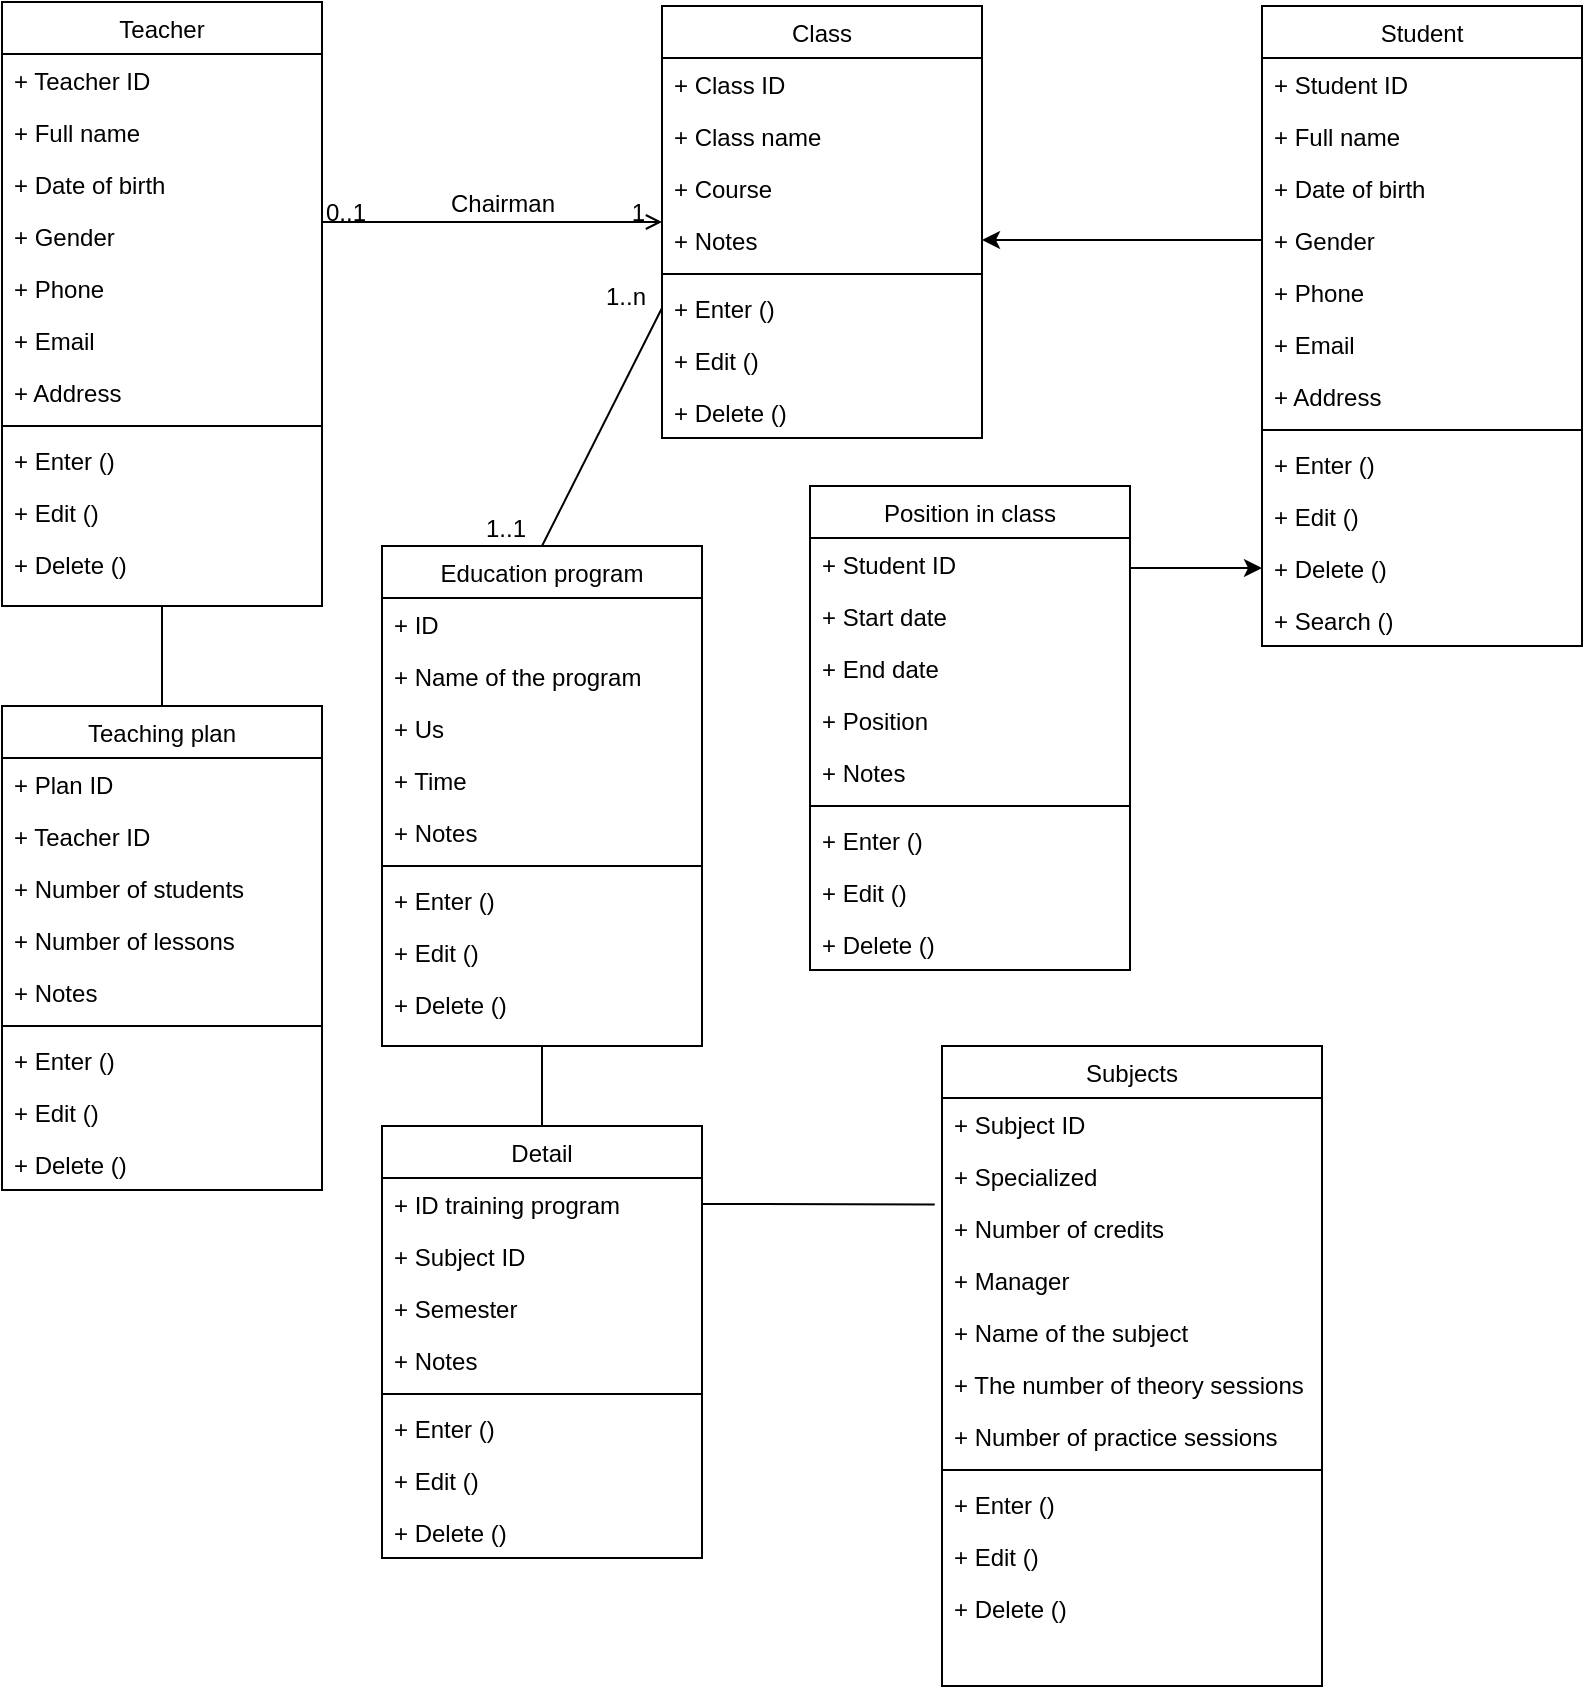 <mxfile version="13.1.14" type="github"><diagram id="C5RBs43oDa-KdzZeNtuy" name="Page-1"><mxGraphModel dx="1446" dy="559" grid="1" gridSize="10" guides="1" tooltips="1" connect="1" arrows="1" fold="1" page="1" pageScale="1" pageWidth="827" pageHeight="1169" math="0" shadow="0"><root><mxCell id="WIyWlLk6GJQsqaUBKTNV-0"/><mxCell id="WIyWlLk6GJQsqaUBKTNV-1" parent="WIyWlLk6GJQsqaUBKTNV-0"/><mxCell id="zkfFHV4jXpPFQw0GAbJ--26" value="" style="endArrow=open;shadow=0;strokeWidth=1;strokeColor=#000000;rounded=0;endFill=1;edgeStyle=elbowEdgeStyle;elbow=vertical;" parent="WIyWlLk6GJQsqaUBKTNV-1" source="zkfFHV4jXpPFQw0GAbJ--0" target="zkfFHV4jXpPFQw0GAbJ--17" edge="1"><mxGeometry x="0.5" y="41" relative="1" as="geometry"><mxPoint x="380" y="192" as="sourcePoint"/><mxPoint x="540" y="192" as="targetPoint"/><mxPoint x="-40" y="32" as="offset"/></mxGeometry></mxCell><mxCell id="zkfFHV4jXpPFQw0GAbJ--27" value="0..1" style="resizable=0;align=left;verticalAlign=bottom;labelBackgroundColor=none;fontSize=12;" parent="zkfFHV4jXpPFQw0GAbJ--26" connectable="0" vertex="1"><mxGeometry x="-1" relative="1" as="geometry"><mxPoint y="4" as="offset"/></mxGeometry></mxCell><mxCell id="zkfFHV4jXpPFQw0GAbJ--28" value="1" style="resizable=0;align=right;verticalAlign=bottom;labelBackgroundColor=none;fontSize=12;" parent="zkfFHV4jXpPFQw0GAbJ--26" connectable="0" vertex="1"><mxGeometry x="1" relative="1" as="geometry"><mxPoint x="-7" y="4" as="offset"/></mxGeometry></mxCell><mxCell id="zkfFHV4jXpPFQw0GAbJ--29" value="Chairman" style="text;html=1;resizable=0;points=[];;align=center;verticalAlign=middle;labelBackgroundColor=none;rounded=0;shadow=0;strokeWidth=1;fontSize=12;" parent="zkfFHV4jXpPFQw0GAbJ--26" vertex="1" connectable="0"><mxGeometry x="0.5" y="49" relative="1" as="geometry"><mxPoint x="-38" y="40" as="offset"/></mxGeometry></mxCell><mxCell id="yVUTnJ3X7fO2jYdqnA84-6" value="+ Edit ()" style="text;align=left;verticalAlign=top;spacingLeft=4;spacingRight=4;overflow=hidden;rotatable=0;points=[[0,0.5],[1,0.5]];portConstraint=eastwest;rounded=0;shadow=0;html=0;" vertex="1" parent="WIyWlLk6GJQsqaUBKTNV-1"><mxGeometry x="10" y="280" width="160" height="26" as="geometry"/></mxCell><mxCell id="yVUTnJ3X7fO2jYdqnA84-7" value="+ Delete ()" style="text;align=left;verticalAlign=top;spacingLeft=4;spacingRight=4;overflow=hidden;rotatable=0;points=[[0,0.5],[1,0.5]];portConstraint=eastwest;rounded=0;shadow=0;html=0;" vertex="1" parent="WIyWlLk6GJQsqaUBKTNV-1"><mxGeometry x="10" y="306" width="160" height="26" as="geometry"/></mxCell><mxCell id="yVUTnJ3X7fO2jYdqnA84-20" value="+ Search ()" style="text;align=left;verticalAlign=top;spacingLeft=4;spacingRight=4;overflow=hidden;rotatable=0;points=[[0,0.5],[1,0.5]];portConstraint=eastwest;rounded=0;shadow=0;html=0;" vertex="1" parent="WIyWlLk6GJQsqaUBKTNV-1"><mxGeometry x="640" y="334" width="160" height="26" as="geometry"/></mxCell><mxCell id="yVUTnJ3X7fO2jYdqnA84-8" value="Student" style="swimlane;fontStyle=0;align=center;verticalAlign=top;childLayout=stackLayout;horizontal=1;startSize=26;horizontalStack=0;resizeParent=1;resizeLast=0;collapsible=1;marginBottom=0;rounded=0;shadow=0;strokeWidth=1;" vertex="1" parent="WIyWlLk6GJQsqaUBKTNV-1"><mxGeometry x="640" y="40" width="160" height="320" as="geometry"><mxRectangle x="230" y="140" width="160" height="26" as="alternateBounds"/></mxGeometry></mxCell><mxCell id="yVUTnJ3X7fO2jYdqnA84-9" value="+ Student ID" style="text;align=left;verticalAlign=top;spacingLeft=4;spacingRight=4;overflow=hidden;rotatable=0;points=[[0,0.5],[1,0.5]];portConstraint=eastwest;" vertex="1" parent="yVUTnJ3X7fO2jYdqnA84-8"><mxGeometry y="26" width="160" height="26" as="geometry"/></mxCell><mxCell id="yVUTnJ3X7fO2jYdqnA84-10" value="+ Full name" style="text;align=left;verticalAlign=top;spacingLeft=4;spacingRight=4;overflow=hidden;rotatable=0;points=[[0,0.5],[1,0.5]];portConstraint=eastwest;rounded=0;shadow=0;html=0;" vertex="1" parent="yVUTnJ3X7fO2jYdqnA84-8"><mxGeometry y="52" width="160" height="26" as="geometry"/></mxCell><mxCell id="yVUTnJ3X7fO2jYdqnA84-11" value="+ Date of birth&#10;" style="text;align=left;verticalAlign=top;spacingLeft=4;spacingRight=4;overflow=hidden;rotatable=0;points=[[0,0.5],[1,0.5]];portConstraint=eastwest;rounded=0;shadow=0;html=0;" vertex="1" parent="yVUTnJ3X7fO2jYdqnA84-8"><mxGeometry y="78" width="160" height="26" as="geometry"/></mxCell><mxCell id="yVUTnJ3X7fO2jYdqnA84-12" value="+ Gender" style="text;align=left;verticalAlign=top;spacingLeft=4;spacingRight=4;overflow=hidden;rotatable=0;points=[[0,0.5],[1,0.5]];portConstraint=eastwest;rounded=0;shadow=0;html=0;" vertex="1" parent="yVUTnJ3X7fO2jYdqnA84-8"><mxGeometry y="104" width="160" height="26" as="geometry"/></mxCell><mxCell id="yVUTnJ3X7fO2jYdqnA84-13" value="+ Phone" style="text;align=left;verticalAlign=top;spacingLeft=4;spacingRight=4;overflow=hidden;rotatable=0;points=[[0,0.5],[1,0.5]];portConstraint=eastwest;rounded=0;shadow=0;html=0;" vertex="1" parent="yVUTnJ3X7fO2jYdqnA84-8"><mxGeometry y="130" width="160" height="26" as="geometry"/></mxCell><mxCell id="yVUTnJ3X7fO2jYdqnA84-14" value="+ Email" style="text;align=left;verticalAlign=top;spacingLeft=4;spacingRight=4;overflow=hidden;rotatable=0;points=[[0,0.5],[1,0.5]];portConstraint=eastwest;rounded=0;shadow=0;html=0;" vertex="1" parent="yVUTnJ3X7fO2jYdqnA84-8"><mxGeometry y="156" width="160" height="26" as="geometry"/></mxCell><mxCell id="yVUTnJ3X7fO2jYdqnA84-15" value="+ Address" style="text;align=left;verticalAlign=top;spacingLeft=4;spacingRight=4;overflow=hidden;rotatable=0;points=[[0,0.5],[1,0.5]];portConstraint=eastwest;rounded=0;shadow=0;html=0;" vertex="1" parent="yVUTnJ3X7fO2jYdqnA84-8"><mxGeometry y="182" width="160" height="26" as="geometry"/></mxCell><mxCell id="yVUTnJ3X7fO2jYdqnA84-16" value="" style="line;html=1;strokeWidth=1;align=left;verticalAlign=middle;spacingTop=-1;spacingLeft=3;spacingRight=3;rotatable=0;labelPosition=right;points=[];portConstraint=eastwest;" vertex="1" parent="yVUTnJ3X7fO2jYdqnA84-8"><mxGeometry y="208" width="160" height="8" as="geometry"/></mxCell><mxCell id="yVUTnJ3X7fO2jYdqnA84-17" value="+ Enter ()" style="text;align=left;verticalAlign=top;spacingLeft=4;spacingRight=4;overflow=hidden;rotatable=0;points=[[0,0.5],[1,0.5]];portConstraint=eastwest;rounded=0;shadow=0;html=0;" vertex="1" parent="yVUTnJ3X7fO2jYdqnA84-8"><mxGeometry y="216" width="160" height="26" as="geometry"/></mxCell><mxCell id="yVUTnJ3X7fO2jYdqnA84-18" value="+ Edit ()" style="text;align=left;verticalAlign=top;spacingLeft=4;spacingRight=4;overflow=hidden;rotatable=0;points=[[0,0.5],[1,0.5]];portConstraint=eastwest;rounded=0;shadow=0;html=0;" vertex="1" parent="yVUTnJ3X7fO2jYdqnA84-8"><mxGeometry y="242" width="160" height="26" as="geometry"/></mxCell><mxCell id="yVUTnJ3X7fO2jYdqnA84-19" value="+ Delete ()" style="text;align=left;verticalAlign=top;spacingLeft=4;spacingRight=4;overflow=hidden;rotatable=0;points=[[0,0.5],[1,0.5]];portConstraint=eastwest;rounded=0;shadow=0;html=0;" vertex="1" parent="yVUTnJ3X7fO2jYdqnA84-8"><mxGeometry y="268" width="160" height="26" as="geometry"/></mxCell><mxCell id="yVUTnJ3X7fO2jYdqnA84-26" value="" style="endArrow=none;html=1;exitX=0.5;exitY=0;exitDx=0;exitDy=0;entryX=0;entryY=0.5;entryDx=0;entryDy=0;" edge="1" parent="WIyWlLk6GJQsqaUBKTNV-1" source="zkfFHV4jXpPFQw0GAbJ--6" target="zkfFHV4jXpPFQw0GAbJ--22"><mxGeometry width="50" height="50" relative="1" as="geometry"><mxPoint x="390" y="420" as="sourcePoint"/><mxPoint x="515" y="250" as="targetPoint"/></mxGeometry></mxCell><mxCell id="yVUTnJ3X7fO2jYdqnA84-27" value="1..1" style="resizable=0;align=left;verticalAlign=bottom;labelBackgroundColor=none;fontSize=12;" connectable="0" vertex="1" parent="WIyWlLk6GJQsqaUBKTNV-1"><mxGeometry x="250" y="306" as="geometry"><mxPoint y="4" as="offset"/></mxGeometry></mxCell><mxCell id="yVUTnJ3X7fO2jYdqnA84-28" value="1..n" style="resizable=0;align=left;verticalAlign=bottom;labelBackgroundColor=none;fontSize=12;" connectable="0" vertex="1" parent="WIyWlLk6GJQsqaUBKTNV-1"><mxGeometry x="310" y="190" as="geometry"><mxPoint y="4" as="offset"/></mxGeometry></mxCell><mxCell id="yVUTnJ3X7fO2jYdqnA84-39" value="" style="endArrow=none;html=1;exitX=0.5;exitY=0;exitDx=0;exitDy=0;entryX=0.5;entryY=1;entryDx=0;entryDy=0;" edge="1" parent="WIyWlLk6GJQsqaUBKTNV-1" source="yVUTnJ3X7fO2jYdqnA84-29" target="zkfFHV4jXpPFQw0GAbJ--0"><mxGeometry width="50" height="50" relative="1" as="geometry"><mxPoint x="130" y="390" as="sourcePoint"/><mxPoint x="90" y="350" as="targetPoint"/></mxGeometry></mxCell><mxCell id="zkfFHV4jXpPFQw0GAbJ--0" value="Teacher" style="swimlane;fontStyle=0;align=center;verticalAlign=top;childLayout=stackLayout;horizontal=1;startSize=26;horizontalStack=0;resizeParent=1;resizeLast=0;collapsible=1;marginBottom=0;rounded=0;shadow=0;strokeWidth=1;" parent="WIyWlLk6GJQsqaUBKTNV-1" vertex="1"><mxGeometry x="10" y="38" width="160" height="302" as="geometry"><mxRectangle x="230" y="140" width="160" height="26" as="alternateBounds"/></mxGeometry></mxCell><mxCell id="zkfFHV4jXpPFQw0GAbJ--1" value="+ Teacher ID" style="text;align=left;verticalAlign=top;spacingLeft=4;spacingRight=4;overflow=hidden;rotatable=0;points=[[0,0.5],[1,0.5]];portConstraint=eastwest;" parent="zkfFHV4jXpPFQw0GAbJ--0" vertex="1"><mxGeometry y="26" width="160" height="26" as="geometry"/></mxCell><mxCell id="zkfFHV4jXpPFQw0GAbJ--2" value="+ Full name" style="text;align=left;verticalAlign=top;spacingLeft=4;spacingRight=4;overflow=hidden;rotatable=0;points=[[0,0.5],[1,0.5]];portConstraint=eastwest;rounded=0;shadow=0;html=0;" parent="zkfFHV4jXpPFQw0GAbJ--0" vertex="1"><mxGeometry y="52" width="160" height="26" as="geometry"/></mxCell><mxCell id="zkfFHV4jXpPFQw0GAbJ--3" value="+ Date of birth&#10;" style="text;align=left;verticalAlign=top;spacingLeft=4;spacingRight=4;overflow=hidden;rotatable=0;points=[[0,0.5],[1,0.5]];portConstraint=eastwest;rounded=0;shadow=0;html=0;" parent="zkfFHV4jXpPFQw0GAbJ--0" vertex="1"><mxGeometry y="78" width="160" height="26" as="geometry"/></mxCell><mxCell id="yVUTnJ3X7fO2jYdqnA84-1" value="+ Gender" style="text;align=left;verticalAlign=top;spacingLeft=4;spacingRight=4;overflow=hidden;rotatable=0;points=[[0,0.5],[1,0.5]];portConstraint=eastwest;rounded=0;shadow=0;html=0;" vertex="1" parent="zkfFHV4jXpPFQw0GAbJ--0"><mxGeometry y="104" width="160" height="26" as="geometry"/></mxCell><mxCell id="yVUTnJ3X7fO2jYdqnA84-2" value="+ Phone" style="text;align=left;verticalAlign=top;spacingLeft=4;spacingRight=4;overflow=hidden;rotatable=0;points=[[0,0.5],[1,0.5]];portConstraint=eastwest;rounded=0;shadow=0;html=0;" vertex="1" parent="zkfFHV4jXpPFQw0GAbJ--0"><mxGeometry y="130" width="160" height="26" as="geometry"/></mxCell><mxCell id="yVUTnJ3X7fO2jYdqnA84-4" value="+ Email" style="text;align=left;verticalAlign=top;spacingLeft=4;spacingRight=4;overflow=hidden;rotatable=0;points=[[0,0.5],[1,0.5]];portConstraint=eastwest;rounded=0;shadow=0;html=0;" vertex="1" parent="zkfFHV4jXpPFQw0GAbJ--0"><mxGeometry y="156" width="160" height="26" as="geometry"/></mxCell><mxCell id="yVUTnJ3X7fO2jYdqnA84-3" value="+ Address" style="text;align=left;verticalAlign=top;spacingLeft=4;spacingRight=4;overflow=hidden;rotatable=0;points=[[0,0.5],[1,0.5]];portConstraint=eastwest;rounded=0;shadow=0;html=0;" vertex="1" parent="zkfFHV4jXpPFQw0GAbJ--0"><mxGeometry y="182" width="160" height="26" as="geometry"/></mxCell><mxCell id="zkfFHV4jXpPFQw0GAbJ--4" value="" style="line;html=1;strokeWidth=1;align=left;verticalAlign=middle;spacingTop=-1;spacingLeft=3;spacingRight=3;rotatable=0;labelPosition=right;points=[];portConstraint=eastwest;" parent="zkfFHV4jXpPFQw0GAbJ--0" vertex="1"><mxGeometry y="208" width="160" height="8" as="geometry"/></mxCell><mxCell id="yVUTnJ3X7fO2jYdqnA84-5" value="+ Enter ()" style="text;align=left;verticalAlign=top;spacingLeft=4;spacingRight=4;overflow=hidden;rotatable=0;points=[[0,0.5],[1,0.5]];portConstraint=eastwest;rounded=0;shadow=0;html=0;" vertex="1" parent="zkfFHV4jXpPFQw0GAbJ--0"><mxGeometry y="216" width="160" height="26" as="geometry"/></mxCell><mxCell id="yVUTnJ3X7fO2jYdqnA84-29" value="Teaching plan" style="swimlane;fontStyle=0;align=center;verticalAlign=top;childLayout=stackLayout;horizontal=1;startSize=26;horizontalStack=0;resizeParent=1;resizeLast=0;collapsible=1;marginBottom=0;rounded=0;shadow=0;strokeWidth=1;" vertex="1" parent="WIyWlLk6GJQsqaUBKTNV-1"><mxGeometry x="10" y="390" width="160" height="242" as="geometry"><mxRectangle x="130" y="380" width="160" height="26" as="alternateBounds"/></mxGeometry></mxCell><mxCell id="yVUTnJ3X7fO2jYdqnA84-30" value="+ Plan ID" style="text;align=left;verticalAlign=top;spacingLeft=4;spacingRight=4;overflow=hidden;rotatable=0;points=[[0,0.5],[1,0.5]];portConstraint=eastwest;" vertex="1" parent="yVUTnJ3X7fO2jYdqnA84-29"><mxGeometry y="26" width="160" height="26" as="geometry"/></mxCell><mxCell id="yVUTnJ3X7fO2jYdqnA84-31" value="+ Teacher ID" style="text;align=left;verticalAlign=top;spacingLeft=4;spacingRight=4;overflow=hidden;rotatable=0;points=[[0,0.5],[1,0.5]];portConstraint=eastwest;rounded=0;shadow=0;html=0;" vertex="1" parent="yVUTnJ3X7fO2jYdqnA84-29"><mxGeometry y="52" width="160" height="26" as="geometry"/></mxCell><mxCell id="yVUTnJ3X7fO2jYdqnA84-32" value="+ Number of students" style="text;align=left;verticalAlign=top;spacingLeft=4;spacingRight=4;overflow=hidden;rotatable=0;points=[[0,0.5],[1,0.5]];portConstraint=eastwest;fontStyle=0" vertex="1" parent="yVUTnJ3X7fO2jYdqnA84-29"><mxGeometry y="78" width="160" height="26" as="geometry"/></mxCell><mxCell id="yVUTnJ3X7fO2jYdqnA84-33" value="+ Number of lessons" style="text;align=left;verticalAlign=top;spacingLeft=4;spacingRight=4;overflow=hidden;rotatable=0;points=[[0,0.5],[1,0.5]];portConstraint=eastwest;" vertex="1" parent="yVUTnJ3X7fO2jYdqnA84-29"><mxGeometry y="104" width="160" height="26" as="geometry"/></mxCell><mxCell id="yVUTnJ3X7fO2jYdqnA84-34" value="+ Notes" style="text;align=left;verticalAlign=top;spacingLeft=4;spacingRight=4;overflow=hidden;rotatable=0;points=[[0,0.5],[1,0.5]];portConstraint=eastwest;rounded=0;shadow=0;html=0;" vertex="1" parent="yVUTnJ3X7fO2jYdqnA84-29"><mxGeometry y="130" width="160" height="26" as="geometry"/></mxCell><mxCell id="yVUTnJ3X7fO2jYdqnA84-35" value="" style="line;html=1;strokeWidth=1;align=left;verticalAlign=middle;spacingTop=-1;spacingLeft=3;spacingRight=3;rotatable=0;labelPosition=right;points=[];portConstraint=eastwest;" vertex="1" parent="yVUTnJ3X7fO2jYdqnA84-29"><mxGeometry y="156" width="160" height="8" as="geometry"/></mxCell><mxCell id="yVUTnJ3X7fO2jYdqnA84-36" value="+ Enter ()" style="text;align=left;verticalAlign=top;spacingLeft=4;spacingRight=4;overflow=hidden;rotatable=0;points=[[0,0.5],[1,0.5]];portConstraint=eastwest;rounded=0;shadow=0;html=0;" vertex="1" parent="yVUTnJ3X7fO2jYdqnA84-29"><mxGeometry y="164" width="160" height="26" as="geometry"/></mxCell><mxCell id="yVUTnJ3X7fO2jYdqnA84-37" value="+ Edit ()" style="text;align=left;verticalAlign=top;spacingLeft=4;spacingRight=4;overflow=hidden;rotatable=0;points=[[0,0.5],[1,0.5]];portConstraint=eastwest;rounded=0;shadow=0;html=0;" vertex="1" parent="yVUTnJ3X7fO2jYdqnA84-29"><mxGeometry y="190" width="160" height="26" as="geometry"/></mxCell><mxCell id="yVUTnJ3X7fO2jYdqnA84-38" value="+ Delete ()" style="text;align=left;verticalAlign=top;spacingLeft=4;spacingRight=4;overflow=hidden;rotatable=0;points=[[0,0.5],[1,0.5]];portConstraint=eastwest;rounded=0;shadow=0;html=0;" vertex="1" parent="yVUTnJ3X7fO2jYdqnA84-29"><mxGeometry y="216" width="160" height="26" as="geometry"/></mxCell><mxCell id="zkfFHV4jXpPFQw0GAbJ--6" value="Education program" style="swimlane;fontStyle=0;align=center;verticalAlign=top;childLayout=stackLayout;horizontal=1;startSize=26;horizontalStack=0;resizeParent=1;resizeLast=0;collapsible=1;marginBottom=0;rounded=0;shadow=0;strokeWidth=1;" parent="WIyWlLk6GJQsqaUBKTNV-1" vertex="1"><mxGeometry x="200" y="310" width="160" height="250" as="geometry"><mxRectangle x="130" y="380" width="160" height="26" as="alternateBounds"/></mxGeometry></mxCell><mxCell id="zkfFHV4jXpPFQw0GAbJ--7" value="+ ID" style="text;align=left;verticalAlign=top;spacingLeft=4;spacingRight=4;overflow=hidden;rotatable=0;points=[[0,0.5],[1,0.5]];portConstraint=eastwest;" parent="zkfFHV4jXpPFQw0GAbJ--6" vertex="1"><mxGeometry y="26" width="160" height="26" as="geometry"/></mxCell><mxCell id="zkfFHV4jXpPFQw0GAbJ--8" value="+ Name of the program" style="text;align=left;verticalAlign=top;spacingLeft=4;spacingRight=4;overflow=hidden;rotatable=0;points=[[0,0.5],[1,0.5]];portConstraint=eastwest;rounded=0;shadow=0;html=0;" parent="zkfFHV4jXpPFQw0GAbJ--6" vertex="1"><mxGeometry y="52" width="160" height="26" as="geometry"/></mxCell><mxCell id="zkfFHV4jXpPFQw0GAbJ--10" value="+ Us" style="text;align=left;verticalAlign=top;spacingLeft=4;spacingRight=4;overflow=hidden;rotatable=0;points=[[0,0.5],[1,0.5]];portConstraint=eastwest;fontStyle=0" parent="zkfFHV4jXpPFQw0GAbJ--6" vertex="1"><mxGeometry y="78" width="160" height="26" as="geometry"/></mxCell><mxCell id="zkfFHV4jXpPFQw0GAbJ--11" value="+ Time" style="text;align=left;verticalAlign=top;spacingLeft=4;spacingRight=4;overflow=hidden;rotatable=0;points=[[0,0.5],[1,0.5]];portConstraint=eastwest;" parent="zkfFHV4jXpPFQw0GAbJ--6" vertex="1"><mxGeometry y="104" width="160" height="26" as="geometry"/></mxCell><mxCell id="yVUTnJ3X7fO2jYdqnA84-22" value="+ Notes" style="text;align=left;verticalAlign=top;spacingLeft=4;spacingRight=4;overflow=hidden;rotatable=0;points=[[0,0.5],[1,0.5]];portConstraint=eastwest;rounded=0;shadow=0;html=0;" vertex="1" parent="zkfFHV4jXpPFQw0GAbJ--6"><mxGeometry y="130" width="160" height="26" as="geometry"/></mxCell><mxCell id="zkfFHV4jXpPFQw0GAbJ--9" value="" style="line;html=1;strokeWidth=1;align=left;verticalAlign=middle;spacingTop=-1;spacingLeft=3;spacingRight=3;rotatable=0;labelPosition=right;points=[];portConstraint=eastwest;" parent="zkfFHV4jXpPFQw0GAbJ--6" vertex="1"><mxGeometry y="156" width="160" height="8" as="geometry"/></mxCell><mxCell id="yVUTnJ3X7fO2jYdqnA84-24" value="+ Enter ()" style="text;align=left;verticalAlign=top;spacingLeft=4;spacingRight=4;overflow=hidden;rotatable=0;points=[[0,0.5],[1,0.5]];portConstraint=eastwest;rounded=0;shadow=0;html=0;" vertex="1" parent="zkfFHV4jXpPFQw0GAbJ--6"><mxGeometry y="164" width="160" height="26" as="geometry"/></mxCell><mxCell id="yVUTnJ3X7fO2jYdqnA84-23" value="+ Edit ()" style="text;align=left;verticalAlign=top;spacingLeft=4;spacingRight=4;overflow=hidden;rotatable=0;points=[[0,0.5],[1,0.5]];portConstraint=eastwest;rounded=0;shadow=0;html=0;" vertex="1" parent="zkfFHV4jXpPFQw0GAbJ--6"><mxGeometry y="190" width="160" height="26" as="geometry"/></mxCell><mxCell id="yVUTnJ3X7fO2jYdqnA84-25" value="+ Delete ()" style="text;align=left;verticalAlign=top;spacingLeft=4;spacingRight=4;overflow=hidden;rotatable=0;points=[[0,0.5],[1,0.5]];portConstraint=eastwest;rounded=0;shadow=0;html=0;" vertex="1" parent="zkfFHV4jXpPFQw0GAbJ--6"><mxGeometry y="216" width="160" height="20" as="geometry"/></mxCell><mxCell id="zkfFHV4jXpPFQw0GAbJ--17" value="Class" style="swimlane;fontStyle=0;align=center;verticalAlign=top;childLayout=stackLayout;horizontal=1;startSize=26;horizontalStack=0;resizeParent=1;resizeLast=0;collapsible=1;marginBottom=0;rounded=0;shadow=0;strokeWidth=1;" parent="WIyWlLk6GJQsqaUBKTNV-1" vertex="1"><mxGeometry x="340" y="40" width="160" height="216" as="geometry"><mxRectangle x="550" y="140" width="160" height="26" as="alternateBounds"/></mxGeometry></mxCell><mxCell id="zkfFHV4jXpPFQw0GAbJ--18" value="+ Class ID" style="text;align=left;verticalAlign=top;spacingLeft=4;spacingRight=4;overflow=hidden;rotatable=0;points=[[0,0.5],[1,0.5]];portConstraint=eastwest;" parent="zkfFHV4jXpPFQw0GAbJ--17" vertex="1"><mxGeometry y="26" width="160" height="26" as="geometry"/></mxCell><mxCell id="zkfFHV4jXpPFQw0GAbJ--19" value="+ Class name" style="text;align=left;verticalAlign=top;spacingLeft=4;spacingRight=4;overflow=hidden;rotatable=0;points=[[0,0.5],[1,0.5]];portConstraint=eastwest;rounded=0;shadow=0;html=0;" parent="zkfFHV4jXpPFQw0GAbJ--17" vertex="1"><mxGeometry y="52" width="160" height="26" as="geometry"/></mxCell><mxCell id="zkfFHV4jXpPFQw0GAbJ--20" value="+ Course" style="text;align=left;verticalAlign=top;spacingLeft=4;spacingRight=4;overflow=hidden;rotatable=0;points=[[0,0.5],[1,0.5]];portConstraint=eastwest;rounded=0;shadow=0;html=0;" parent="zkfFHV4jXpPFQw0GAbJ--17" vertex="1"><mxGeometry y="78" width="160" height="26" as="geometry"/></mxCell><mxCell id="zkfFHV4jXpPFQw0GAbJ--21" value="+ Notes" style="text;align=left;verticalAlign=top;spacingLeft=4;spacingRight=4;overflow=hidden;rotatable=0;points=[[0,0.5],[1,0.5]];portConstraint=eastwest;rounded=0;shadow=0;html=0;" parent="zkfFHV4jXpPFQw0GAbJ--17" vertex="1"><mxGeometry y="104" width="160" height="26" as="geometry"/></mxCell><mxCell id="zkfFHV4jXpPFQw0GAbJ--23" value="" style="line;html=1;strokeWidth=1;align=left;verticalAlign=middle;spacingTop=-1;spacingLeft=3;spacingRight=3;rotatable=0;labelPosition=right;points=[];portConstraint=eastwest;" parent="zkfFHV4jXpPFQw0GAbJ--17" vertex="1"><mxGeometry y="130" width="160" height="8" as="geometry"/></mxCell><mxCell id="zkfFHV4jXpPFQw0GAbJ--22" value="+ Enter ()" style="text;align=left;verticalAlign=top;spacingLeft=4;spacingRight=4;overflow=hidden;rotatable=0;points=[[0,0.5],[1,0.5]];portConstraint=eastwest;rounded=0;shadow=0;html=0;" parent="zkfFHV4jXpPFQw0GAbJ--17" vertex="1"><mxGeometry y="138" width="160" height="26" as="geometry"/></mxCell><mxCell id="zkfFHV4jXpPFQw0GAbJ--24" value="+ Edit ()" style="text;align=left;verticalAlign=top;spacingLeft=4;spacingRight=4;overflow=hidden;rotatable=0;points=[[0,0.5],[1,0.5]];portConstraint=eastwest;" parent="zkfFHV4jXpPFQw0GAbJ--17" vertex="1"><mxGeometry y="164" width="160" height="26" as="geometry"/></mxCell><mxCell id="zkfFHV4jXpPFQw0GAbJ--25" value="+ Delete ()" style="text;align=left;verticalAlign=top;spacingLeft=4;spacingRight=4;overflow=hidden;rotatable=0;points=[[0,0.5],[1,0.5]];portConstraint=eastwest;" parent="zkfFHV4jXpPFQw0GAbJ--17" vertex="1"><mxGeometry y="190" width="160" height="26" as="geometry"/></mxCell><mxCell id="yVUTnJ3X7fO2jYdqnA84-64" style="edgeStyle=orthogonalEdgeStyle;rounded=0;orthogonalLoop=1;jettySize=auto;html=1;exitX=0;exitY=0.5;exitDx=0;exitDy=0;" edge="1" parent="WIyWlLk6GJQsqaUBKTNV-1" source="yVUTnJ3X7fO2jYdqnA84-12" target="zkfFHV4jXpPFQw0GAbJ--21"><mxGeometry relative="1" as="geometry"/></mxCell><mxCell id="yVUTnJ3X7fO2jYdqnA84-65" value="Detail" style="swimlane;fontStyle=0;align=center;verticalAlign=top;childLayout=stackLayout;horizontal=1;startSize=26;horizontalStack=0;resizeParent=1;resizeLast=0;collapsible=1;marginBottom=0;rounded=0;shadow=0;strokeWidth=1;" vertex="1" parent="WIyWlLk6GJQsqaUBKTNV-1"><mxGeometry x="200" y="600" width="160" height="216" as="geometry"><mxRectangle x="550" y="140" width="160" height="26" as="alternateBounds"/></mxGeometry></mxCell><mxCell id="yVUTnJ3X7fO2jYdqnA84-66" value="+ ID training program" style="text;align=left;verticalAlign=top;spacingLeft=4;spacingRight=4;overflow=hidden;rotatable=0;points=[[0,0.5],[1,0.5]];portConstraint=eastwest;" vertex="1" parent="yVUTnJ3X7fO2jYdqnA84-65"><mxGeometry y="26" width="160" height="26" as="geometry"/></mxCell><mxCell id="yVUTnJ3X7fO2jYdqnA84-67" value="+ Subject ID" style="text;align=left;verticalAlign=top;spacingLeft=4;spacingRight=4;overflow=hidden;rotatable=0;points=[[0,0.5],[1,0.5]];portConstraint=eastwest;rounded=0;shadow=0;html=0;" vertex="1" parent="yVUTnJ3X7fO2jYdqnA84-65"><mxGeometry y="52" width="160" height="26" as="geometry"/></mxCell><mxCell id="yVUTnJ3X7fO2jYdqnA84-68" value="+ Semester" style="text;align=left;verticalAlign=top;spacingLeft=4;spacingRight=4;overflow=hidden;rotatable=0;points=[[0,0.5],[1,0.5]];portConstraint=eastwest;rounded=0;shadow=0;html=0;" vertex="1" parent="yVUTnJ3X7fO2jYdqnA84-65"><mxGeometry y="78" width="160" height="26" as="geometry"/></mxCell><mxCell id="yVUTnJ3X7fO2jYdqnA84-69" value="+ Notes" style="text;align=left;verticalAlign=top;spacingLeft=4;spacingRight=4;overflow=hidden;rotatable=0;points=[[0,0.5],[1,0.5]];portConstraint=eastwest;rounded=0;shadow=0;html=0;" vertex="1" parent="yVUTnJ3X7fO2jYdqnA84-65"><mxGeometry y="104" width="160" height="26" as="geometry"/></mxCell><mxCell id="yVUTnJ3X7fO2jYdqnA84-70" value="" style="line;html=1;strokeWidth=1;align=left;verticalAlign=middle;spacingTop=-1;spacingLeft=3;spacingRight=3;rotatable=0;labelPosition=right;points=[];portConstraint=eastwest;" vertex="1" parent="yVUTnJ3X7fO2jYdqnA84-65"><mxGeometry y="130" width="160" height="8" as="geometry"/></mxCell><mxCell id="yVUTnJ3X7fO2jYdqnA84-71" value="+ Enter ()" style="text;align=left;verticalAlign=top;spacingLeft=4;spacingRight=4;overflow=hidden;rotatable=0;points=[[0,0.5],[1,0.5]];portConstraint=eastwest;rounded=0;shadow=0;html=0;" vertex="1" parent="yVUTnJ3X7fO2jYdqnA84-65"><mxGeometry y="138" width="160" height="26" as="geometry"/></mxCell><mxCell id="yVUTnJ3X7fO2jYdqnA84-72" value="+ Edit ()" style="text;align=left;verticalAlign=top;spacingLeft=4;spacingRight=4;overflow=hidden;rotatable=0;points=[[0,0.5],[1,0.5]];portConstraint=eastwest;" vertex="1" parent="yVUTnJ3X7fO2jYdqnA84-65"><mxGeometry y="164" width="160" height="26" as="geometry"/></mxCell><mxCell id="yVUTnJ3X7fO2jYdqnA84-73" value="+ Delete ()" style="text;align=left;verticalAlign=top;spacingLeft=4;spacingRight=4;overflow=hidden;rotatable=0;points=[[0,0.5],[1,0.5]];portConstraint=eastwest;" vertex="1" parent="yVUTnJ3X7fO2jYdqnA84-65"><mxGeometry y="190" width="160" height="26" as="geometry"/></mxCell><mxCell id="yVUTnJ3X7fO2jYdqnA84-40" value="Position in class" style="swimlane;fontStyle=0;align=center;verticalAlign=top;childLayout=stackLayout;horizontal=1;startSize=26;horizontalStack=0;resizeParent=1;resizeLast=0;collapsible=1;marginBottom=0;rounded=0;shadow=0;strokeWidth=1;" vertex="1" parent="WIyWlLk6GJQsqaUBKTNV-1"><mxGeometry x="414" y="280" width="160" height="242" as="geometry"><mxRectangle x="130" y="380" width="160" height="26" as="alternateBounds"/></mxGeometry></mxCell><mxCell id="yVUTnJ3X7fO2jYdqnA84-41" value="+ Student ID" style="text;align=left;verticalAlign=top;spacingLeft=4;spacingRight=4;overflow=hidden;rotatable=0;points=[[0,0.5],[1,0.5]];portConstraint=eastwest;" vertex="1" parent="yVUTnJ3X7fO2jYdqnA84-40"><mxGeometry y="26" width="160" height="26" as="geometry"/></mxCell><mxCell id="yVUTnJ3X7fO2jYdqnA84-42" value="+ Start date" style="text;align=left;verticalAlign=top;spacingLeft=4;spacingRight=4;overflow=hidden;rotatable=0;points=[[0,0.5],[1,0.5]];portConstraint=eastwest;rounded=0;shadow=0;html=0;" vertex="1" parent="yVUTnJ3X7fO2jYdqnA84-40"><mxGeometry y="52" width="160" height="26" as="geometry"/></mxCell><mxCell id="yVUTnJ3X7fO2jYdqnA84-43" value="+ End date" style="text;align=left;verticalAlign=top;spacingLeft=4;spacingRight=4;overflow=hidden;rotatable=0;points=[[0,0.5],[1,0.5]];portConstraint=eastwest;fontStyle=0" vertex="1" parent="yVUTnJ3X7fO2jYdqnA84-40"><mxGeometry y="78" width="160" height="26" as="geometry"/></mxCell><mxCell id="yVUTnJ3X7fO2jYdqnA84-44" value="+ Position" style="text;align=left;verticalAlign=top;spacingLeft=4;spacingRight=4;overflow=hidden;rotatable=0;points=[[0,0.5],[1,0.5]];portConstraint=eastwest;" vertex="1" parent="yVUTnJ3X7fO2jYdqnA84-40"><mxGeometry y="104" width="160" height="26" as="geometry"/></mxCell><mxCell id="yVUTnJ3X7fO2jYdqnA84-45" value="+ Notes" style="text;align=left;verticalAlign=top;spacingLeft=4;spacingRight=4;overflow=hidden;rotatable=0;points=[[0,0.5],[1,0.5]];portConstraint=eastwest;rounded=0;shadow=0;html=0;" vertex="1" parent="yVUTnJ3X7fO2jYdqnA84-40"><mxGeometry y="130" width="160" height="26" as="geometry"/></mxCell><mxCell id="yVUTnJ3X7fO2jYdqnA84-46" value="" style="line;html=1;strokeWidth=1;align=left;verticalAlign=middle;spacingTop=-1;spacingLeft=3;spacingRight=3;rotatable=0;labelPosition=right;points=[];portConstraint=eastwest;" vertex="1" parent="yVUTnJ3X7fO2jYdqnA84-40"><mxGeometry y="156" width="160" height="8" as="geometry"/></mxCell><mxCell id="yVUTnJ3X7fO2jYdqnA84-47" value="+ Enter ()" style="text;align=left;verticalAlign=top;spacingLeft=4;spacingRight=4;overflow=hidden;rotatable=0;points=[[0,0.5],[1,0.5]];portConstraint=eastwest;rounded=0;shadow=0;html=0;" vertex="1" parent="yVUTnJ3X7fO2jYdqnA84-40"><mxGeometry y="164" width="160" height="26" as="geometry"/></mxCell><mxCell id="yVUTnJ3X7fO2jYdqnA84-48" value="+ Edit ()" style="text;align=left;verticalAlign=top;spacingLeft=4;spacingRight=4;overflow=hidden;rotatable=0;points=[[0,0.5],[1,0.5]];portConstraint=eastwest;rounded=0;shadow=0;html=0;" vertex="1" parent="yVUTnJ3X7fO2jYdqnA84-40"><mxGeometry y="190" width="160" height="26" as="geometry"/></mxCell><mxCell id="yVUTnJ3X7fO2jYdqnA84-49" value="+ Delete ()" style="text;align=left;verticalAlign=top;spacingLeft=4;spacingRight=4;overflow=hidden;rotatable=0;points=[[0,0.5],[1,0.5]];portConstraint=eastwest;rounded=0;shadow=0;html=0;" vertex="1" parent="yVUTnJ3X7fO2jYdqnA84-40"><mxGeometry y="216" width="160" height="26" as="geometry"/></mxCell><mxCell id="yVUTnJ3X7fO2jYdqnA84-74" style="edgeStyle=orthogonalEdgeStyle;rounded=0;orthogonalLoop=1;jettySize=auto;html=1;exitX=1;exitY=0.5;exitDx=0;exitDy=0;entryX=0;entryY=0.5;entryDx=0;entryDy=0;" edge="1" parent="WIyWlLk6GJQsqaUBKTNV-1" source="yVUTnJ3X7fO2jYdqnA84-41" target="yVUTnJ3X7fO2jYdqnA84-19"><mxGeometry relative="1" as="geometry"><Array as="points"><mxPoint x="574" y="321"/></Array></mxGeometry></mxCell><mxCell id="yVUTnJ3X7fO2jYdqnA84-51" value="Subjects" style="swimlane;fontStyle=0;align=center;verticalAlign=top;childLayout=stackLayout;horizontal=1;startSize=26;horizontalStack=0;resizeParent=1;resizeLast=0;collapsible=1;marginBottom=0;rounded=0;shadow=0;strokeWidth=1;" vertex="1" parent="WIyWlLk6GJQsqaUBKTNV-1"><mxGeometry x="480" y="560" width="190" height="320" as="geometry"><mxRectangle x="230" y="140" width="160" height="26" as="alternateBounds"/></mxGeometry></mxCell><mxCell id="yVUTnJ3X7fO2jYdqnA84-52" value="+ Subject ID" style="text;align=left;verticalAlign=top;spacingLeft=4;spacingRight=4;overflow=hidden;rotatable=0;points=[[0,0.5],[1,0.5]];portConstraint=eastwest;" vertex="1" parent="yVUTnJ3X7fO2jYdqnA84-51"><mxGeometry y="26" width="190" height="26" as="geometry"/></mxCell><mxCell id="yVUTnJ3X7fO2jYdqnA84-53" value="+ Specialized" style="text;align=left;verticalAlign=top;spacingLeft=4;spacingRight=4;overflow=hidden;rotatable=0;points=[[0,0.5],[1,0.5]];portConstraint=eastwest;rounded=0;shadow=0;html=0;" vertex="1" parent="yVUTnJ3X7fO2jYdqnA84-51"><mxGeometry y="52" width="190" height="26" as="geometry"/></mxCell><mxCell id="yVUTnJ3X7fO2jYdqnA84-54" value="+ Number of credits" style="text;align=left;verticalAlign=top;spacingLeft=4;spacingRight=4;overflow=hidden;rotatable=0;points=[[0,0.5],[1,0.5]];portConstraint=eastwest;rounded=0;shadow=0;html=0;" vertex="1" parent="yVUTnJ3X7fO2jYdqnA84-51"><mxGeometry y="78" width="190" height="26" as="geometry"/></mxCell><mxCell id="yVUTnJ3X7fO2jYdqnA84-55" value="+ Manager" style="text;align=left;verticalAlign=top;spacingLeft=4;spacingRight=4;overflow=hidden;rotatable=0;points=[[0,0.5],[1,0.5]];portConstraint=eastwest;rounded=0;shadow=0;html=0;" vertex="1" parent="yVUTnJ3X7fO2jYdqnA84-51"><mxGeometry y="104" width="190" height="26" as="geometry"/></mxCell><mxCell id="yVUTnJ3X7fO2jYdqnA84-56" value="+ Name of the subject" style="text;align=left;verticalAlign=top;spacingLeft=4;spacingRight=4;overflow=hidden;rotatable=0;points=[[0,0.5],[1,0.5]];portConstraint=eastwest;rounded=0;shadow=0;html=0;" vertex="1" parent="yVUTnJ3X7fO2jYdqnA84-51"><mxGeometry y="130" width="190" height="26" as="geometry"/></mxCell><mxCell id="yVUTnJ3X7fO2jYdqnA84-57" value="+ The number of theory sessions" style="text;align=left;verticalAlign=top;spacingLeft=4;spacingRight=4;overflow=hidden;rotatable=0;points=[[0,0.5],[1,0.5]];portConstraint=eastwest;rounded=0;shadow=0;html=0;" vertex="1" parent="yVUTnJ3X7fO2jYdqnA84-51"><mxGeometry y="156" width="190" height="26" as="geometry"/></mxCell><mxCell id="yVUTnJ3X7fO2jYdqnA84-58" value="+ Number of practice sessions" style="text;align=left;verticalAlign=top;spacingLeft=4;spacingRight=4;overflow=hidden;rotatable=0;points=[[0,0.5],[1,0.5]];portConstraint=eastwest;rounded=0;shadow=0;html=0;" vertex="1" parent="yVUTnJ3X7fO2jYdqnA84-51"><mxGeometry y="182" width="190" height="26" as="geometry"/></mxCell><mxCell id="yVUTnJ3X7fO2jYdqnA84-59" value="" style="line;html=1;strokeWidth=1;align=left;verticalAlign=middle;spacingTop=-1;spacingLeft=3;spacingRight=3;rotatable=0;labelPosition=right;points=[];portConstraint=eastwest;" vertex="1" parent="yVUTnJ3X7fO2jYdqnA84-51"><mxGeometry y="208" width="190" height="8" as="geometry"/></mxCell><mxCell id="yVUTnJ3X7fO2jYdqnA84-60" value="+ Enter ()" style="text;align=left;verticalAlign=top;spacingLeft=4;spacingRight=4;overflow=hidden;rotatable=0;points=[[0,0.5],[1,0.5]];portConstraint=eastwest;rounded=0;shadow=0;html=0;" vertex="1" parent="yVUTnJ3X7fO2jYdqnA84-51"><mxGeometry y="216" width="190" height="26" as="geometry"/></mxCell><mxCell id="yVUTnJ3X7fO2jYdqnA84-61" value="+ Edit ()" style="text;align=left;verticalAlign=top;spacingLeft=4;spacingRight=4;overflow=hidden;rotatable=0;points=[[0,0.5],[1,0.5]];portConstraint=eastwest;rounded=0;shadow=0;html=0;" vertex="1" parent="yVUTnJ3X7fO2jYdqnA84-51"><mxGeometry y="242" width="190" height="26" as="geometry"/></mxCell><mxCell id="yVUTnJ3X7fO2jYdqnA84-62" value="+ Delete ()" style="text;align=left;verticalAlign=top;spacingLeft=4;spacingRight=4;overflow=hidden;rotatable=0;points=[[0,0.5],[1,0.5]];portConstraint=eastwest;rounded=0;shadow=0;html=0;" vertex="1" parent="yVUTnJ3X7fO2jYdqnA84-51"><mxGeometry y="268" width="190" height="26" as="geometry"/></mxCell><mxCell id="yVUTnJ3X7fO2jYdqnA84-75" value="" style="endArrow=none;html=1;exitX=0.5;exitY=0;exitDx=0;exitDy=0;entryX=0.5;entryY=1;entryDx=0;entryDy=0;" edge="1" parent="WIyWlLk6GJQsqaUBKTNV-1" source="yVUTnJ3X7fO2jYdqnA84-65" target="zkfFHV4jXpPFQw0GAbJ--6"><mxGeometry width="50" height="50" relative="1" as="geometry"><mxPoint x="270" y="610" as="sourcePoint"/><mxPoint x="320" y="560" as="targetPoint"/></mxGeometry></mxCell><mxCell id="yVUTnJ3X7fO2jYdqnA84-76" value="" style="endArrow=none;html=1;exitX=1;exitY=0.5;exitDx=0;exitDy=0;entryX=-0.019;entryY=0.046;entryDx=0;entryDy=0;entryPerimeter=0;" edge="1" parent="WIyWlLk6GJQsqaUBKTNV-1" source="yVUTnJ3X7fO2jYdqnA84-66" target="yVUTnJ3X7fO2jYdqnA84-54"><mxGeometry width="50" height="50" relative="1" as="geometry"><mxPoint x="380" y="680" as="sourcePoint"/><mxPoint x="430" y="630" as="targetPoint"/></mxGeometry></mxCell></root></mxGraphModel></diagram></mxfile>